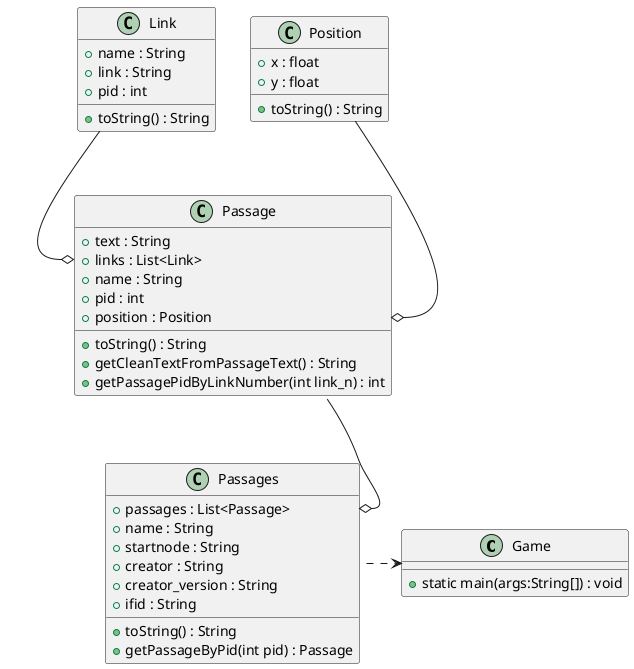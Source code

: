 @startuml

class Game {
    + static main(args:String[]) : void
}

Passages .> Game
class Passages {
	+ passages : List<Passage>
	+ name : String
	+ startnode : String
	+ creator : String
	+ creator_version : String
	+ ifid : String
	
	+ toString() : String
	+ getPassageByPid(int pid) : Passage
}

Passage --o Passages::passages
class Passage {
	+ text : String
	+ links : List<Link>
	+ name : String
	+ pid : int
	+ position : Position
	
	+ toString() : String
	+ getCleanTextFromPassageText() : String
	+ getPassagePidByLinkNumber(int link_n) : int
}

Link --o Passage::links
class Link {
	+ name : String
	+ link : String
	+ pid : int
	
	+ toString() : String
}

Position --o Passage::position
class Position {
	+ x : float
	+ y : float
	
	+ toString() : String
}

@enduml